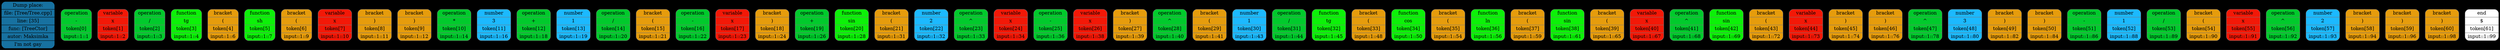 digraph G{
rankdir=TB
graph [bgcolor="#000000"];
size = "100 5"
place[shape=Mrecord, style=filled, fillcolor="#1771a0", pos="0,1!",label = " { Dump place: | file: [Tree/Tree.cpp] | line: [35] | func: [TreeCtor] | autor: Maksimka | I'm not gay } "color = "#000000"];
token0[shape=Mrecord, style=filled, fillcolor="#00ca2c",label = " { operation | - |  token[0] |  input::1::1 } ", color = "#777777"];
token1[shape=Mrecord, style=filled, fillcolor="#f31807",label = " { variable | x |  token[1] |  input::1::2 } ", color = "#777777"];
token2[shape=Mrecord, style=filled, fillcolor="#00ca2c",label = " { operation | / |  token[2] |  input::1::3 } ", color = "#777777"];
token3[shape=Mrecord, style=filled, fillcolor="#0cf108",label = " { function | tg |  token[3] |  input::1::4 } ", color = "#777777"];
token4[shape=Mrecord, style=filled, fillcolor="#e69c0c",label = " { bracket | ( |  token[4] |  input::1::6 } ", color = "#777777"];
token5[shape=Mrecord, style=filled, fillcolor="#0cf108",label = " { function | sh |  token[5] |  input::1::7 } ", color = "#777777"];
token6[shape=Mrecord, style=filled, fillcolor="#e69c0c",label = " { bracket | ( |  token[6] |  input::1::9 } ", color = "#777777"];
token7[shape=Mrecord, style=filled, fillcolor="#f31807",label = " { variable | x |  token[7] |  input::1::10 } ", color = "#777777"];
token8[shape=Mrecord, style=filled, fillcolor="#e69c0c",label = " { bracket | ) |  token[8] |  input::1::11 } ", color = "#777777"];
token9[shape=Mrecord, style=filled, fillcolor="#e69c0c",label = " { bracket | ) |  token[9] |  input::1::12 } ", color = "#777777"];
token10[shape=Mrecord, style=filled, fillcolor="#00ca2c",label = " { operation | * |  token[10] |  input::1::14 } ", color = "#777777"];
token11[shape=Mrecord, style=filled, fillcolor="#1cb9ff",label = " { number | 3 |  token[11] |  input::1::16 } ", color = "#777777"];
token12[shape=Mrecord, style=filled, fillcolor="#00ca2c",label = " { operation | + |  token[12] |  input::1::18 } ", color = "#777777"];
token13[shape=Mrecord, style=filled, fillcolor="#1cb9ff",label = " { number | 1 |  token[13] |  input::1::19 } ", color = "#777777"];
token14[shape=Mrecord, style=filled, fillcolor="#00ca2c",label = " { operation | / |  token[14] |  input::1::20 } ", color = "#777777"];
token15[shape=Mrecord, style=filled, fillcolor="#e69c0c",label = " { bracket | ( |  token[15] |  input::1::21 } ", color = "#777777"];
token16[shape=Mrecord, style=filled, fillcolor="#00ca2c",label = " { operation | - |  token[16] |  input::1::22 } ", color = "#777777"];
token17[shape=Mrecord, style=filled, fillcolor="#f31807",label = " { variable | x |  token[17] |  input::1::23 } ", color = "#777777"];
token18[shape=Mrecord, style=filled, fillcolor="#e69c0c",label = " { bracket | ) |  token[18] |  input::1::24 } ", color = "#777777"];
token19[shape=Mrecord, style=filled, fillcolor="#00ca2c",label = " { operation | + |  token[19] |  input::1::26 } ", color = "#777777"];
token20[shape=Mrecord, style=filled, fillcolor="#0cf108",label = " { function | sin |  token[20] |  input::1::28 } ", color = "#777777"];
token21[shape=Mrecord, style=filled, fillcolor="#e69c0c",label = " { bracket | ( |  token[21] |  input::1::31 } ", color = "#777777"];
token22[shape=Mrecord, style=filled, fillcolor="#1cb9ff",label = " { number | 2 |  token[22] |  input::1::32 } ", color = "#777777"];
token23[shape=Mrecord, style=filled, fillcolor="#00ca2c",label = " { operation | ^ |  token[23] |  input::1::33 } ", color = "#777777"];
token24[shape=Mrecord, style=filled, fillcolor="#f31807",label = " { variable | x |  token[24] |  input::1::34 } ", color = "#777777"];
token25[shape=Mrecord, style=filled, fillcolor="#00ca2c",label = " { operation | - |  token[25] |  input::1::36 } ", color = "#777777"];
token26[shape=Mrecord, style=filled, fillcolor="#f31807",label = " { variable | x |  token[26] |  input::1::38 } ", color = "#777777"];
token27[shape=Mrecord, style=filled, fillcolor="#e69c0c",label = " { bracket | ) |  token[27] |  input::1::39 } ", color = "#777777"];
token28[shape=Mrecord, style=filled, fillcolor="#00ca2c",label = " { operation | ^ |  token[28] |  input::1::40 } ", color = "#777777"];
token29[shape=Mrecord, style=filled, fillcolor="#e69c0c",label = " { bracket | ( |  token[29] |  input::1::41 } ", color = "#777777"];
token30[shape=Mrecord, style=filled, fillcolor="#1cb9ff",label = " { number | 1 |  token[30] |  input::1::43 } ", color = "#777777"];
token31[shape=Mrecord, style=filled, fillcolor="#00ca2c",label = " { operation | / |  token[31] |  input::1::44 } ", color = "#777777"];
token32[shape=Mrecord, style=filled, fillcolor="#0cf108",label = " { function | tg |  token[32] |  input::1::45 } ", color = "#777777"];
token33[shape=Mrecord, style=filled, fillcolor="#e69c0c",label = " { bracket | ( |  token[33] |  input::1::48 } ", color = "#777777"];
token34[shape=Mrecord, style=filled, fillcolor="#0cf108",label = " { function | cos |  token[34] |  input::1::50 } ", color = "#777777"];
token35[shape=Mrecord, style=filled, fillcolor="#e69c0c",label = " { bracket | ( |  token[35] |  input::1::54 } ", color = "#777777"];
token36[shape=Mrecord, style=filled, fillcolor="#0cf108",label = " { function | ln |  token[36] |  input::1::56 } ", color = "#777777"];
token37[shape=Mrecord, style=filled, fillcolor="#e69c0c",label = " { bracket | ( |  token[37] |  input::1::59 } ", color = "#777777"];
token38[shape=Mrecord, style=filled, fillcolor="#0cf108",label = " { function | sin |  token[38] |  input::1::61 } ", color = "#777777"];
token39[shape=Mrecord, style=filled, fillcolor="#e69c0c",label = " { bracket | ( |  token[39] |  input::1::65 } ", color = "#777777"];
token40[shape=Mrecord, style=filled, fillcolor="#f31807",label = " { variable | x |  token[40] |  input::1::67 } ", color = "#777777"];
token41[shape=Mrecord, style=filled, fillcolor="#00ca2c",label = " { operation | ^ |  token[41] |  input::1::68 } ", color = "#777777"];
token42[shape=Mrecord, style=filled, fillcolor="#0cf108",label = " { function | sin |  token[42] |  input::1::69 } ", color = "#777777"];
token43[shape=Mrecord, style=filled, fillcolor="#e69c0c",label = " { bracket | ( |  token[43] |  input::1::72 } ", color = "#777777"];
token44[shape=Mrecord, style=filled, fillcolor="#f31807",label = " { variable | x |  token[44] |  input::1::73 } ", color = "#777777"];
token45[shape=Mrecord, style=filled, fillcolor="#e69c0c",label = " { bracket | ) |  token[45] |  input::1::74 } ", color = "#777777"];
token46[shape=Mrecord, style=filled, fillcolor="#e69c0c",label = " { bracket | ) |  token[46] |  input::1::76 } ", color = "#777777"];
token47[shape=Mrecord, style=filled, fillcolor="#00ca2c",label = " { operation | ^ |  token[47] |  input::1::78 } ", color = "#777777"];
token48[shape=Mrecord, style=filled, fillcolor="#1cb9ff",label = " { number | 3 |  token[48] |  input::1::80 } ", color = "#777777"];
token49[shape=Mrecord, style=filled, fillcolor="#e69c0c",label = " { bracket | ) |  token[49] |  input::1::82 } ", color = "#777777"];
token50[shape=Mrecord, style=filled, fillcolor="#e69c0c",label = " { bracket | ) |  token[50] |  input::1::84 } ", color = "#777777"];
token51[shape=Mrecord, style=filled, fillcolor="#00ca2c",label = " { operation | - |  token[51] |  input::1::86 } ", color = "#777777"];
token52[shape=Mrecord, style=filled, fillcolor="#1cb9ff",label = " { number | 1 |  token[52] |  input::1::88 } ", color = "#777777"];
token53[shape=Mrecord, style=filled, fillcolor="#00ca2c",label = " { operation | / |  token[53] |  input::1::89 } ", color = "#777777"];
token54[shape=Mrecord, style=filled, fillcolor="#e69c0c",label = " { bracket | ( |  token[54] |  input::1::90 } ", color = "#777777"];
token55[shape=Mrecord, style=filled, fillcolor="#f31807",label = " { variable | x |  token[55] |  input::1::91 } ", color = "#777777"];
token56[shape=Mrecord, style=filled, fillcolor="#00ca2c",label = " { operation | ^ |  token[56] |  input::1::92 } ", color = "#777777"];
token57[shape=Mrecord, style=filled, fillcolor="#1cb9ff",label = " { number | 2 |  token[57] |  input::1::93 } ", color = "#777777"];
token58[shape=Mrecord, style=filled, fillcolor="#e69c0c",label = " { bracket | ) |  token[58] |  input::1::94 } ", color = "#777777"];
token59[shape=Mrecord, style=filled, fillcolor="#e69c0c",label = " { bracket | ) |  token[59] |  input::1::96 } ", color = "#777777"];
token60[shape=Mrecord, style=filled, fillcolor="#e69c0c",label = " { bracket | ) |  token[60] |  input::1::98 } ", color = "#777777"];
token61[shape=Mrecord, style=filled, fillcolor="#ffffff",label = " { end | $ |  token[61] |  input::1::99 } ", color = "#777777"];
}
